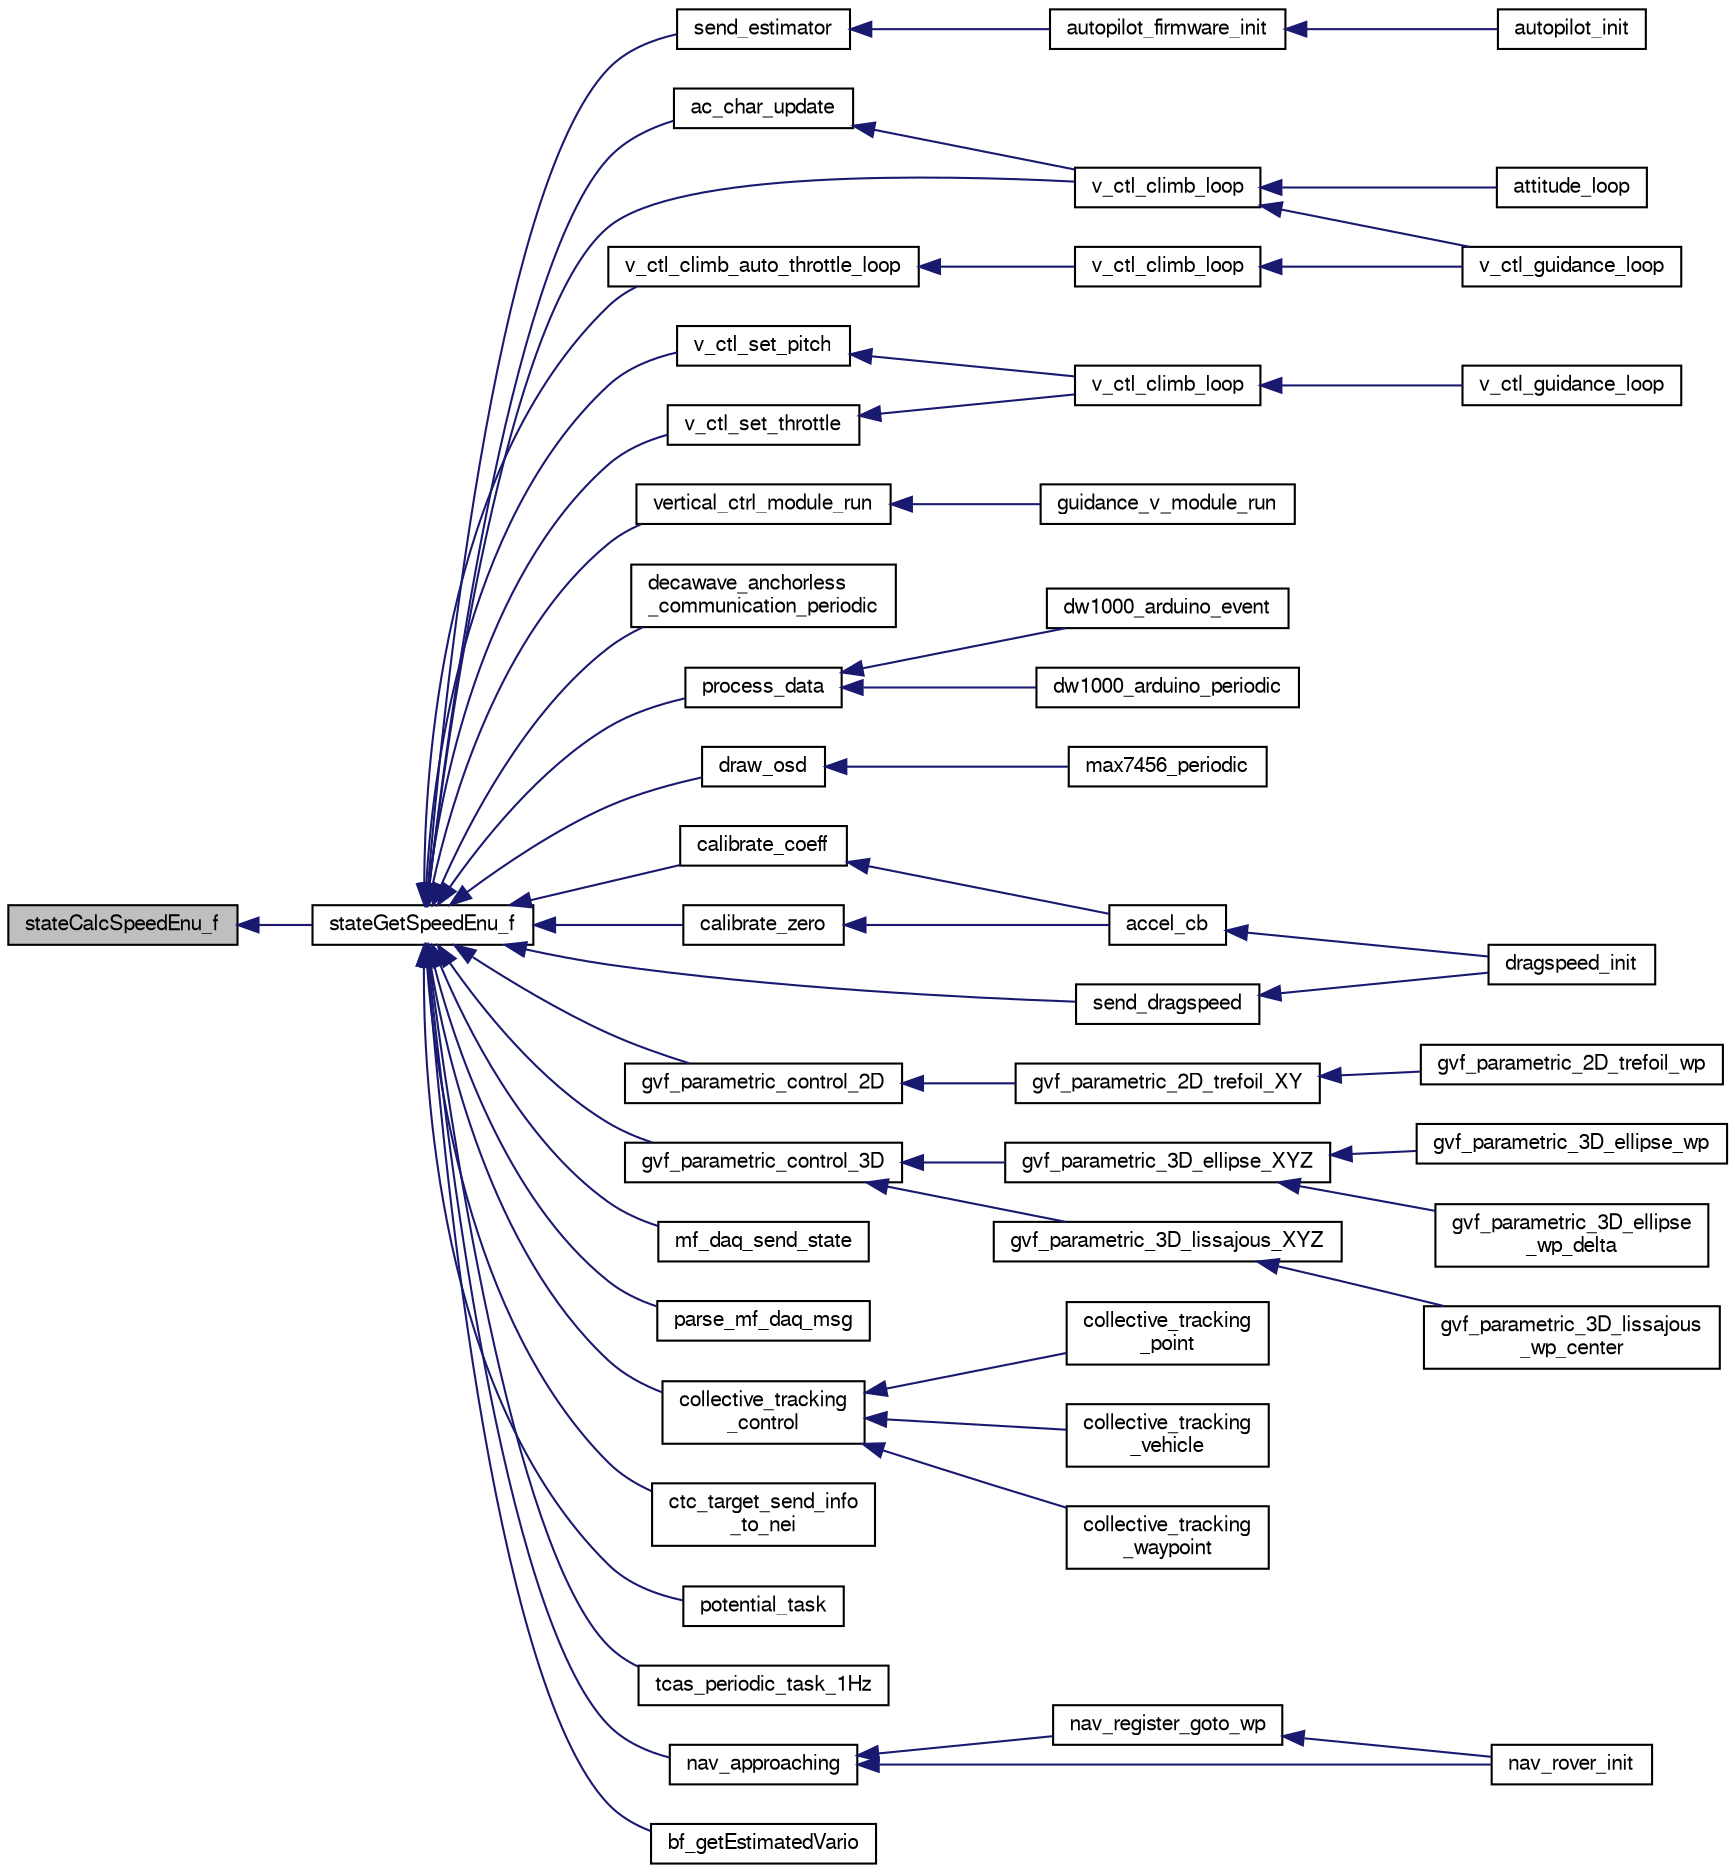 digraph "stateCalcSpeedEnu_f"
{
  edge [fontname="FreeSans",fontsize="10",labelfontname="FreeSans",labelfontsize="10"];
  node [fontname="FreeSans",fontsize="10",shape=record];
  rankdir="LR";
  Node1 [label="stateCalcSpeedEnu_f",height=0.2,width=0.4,color="black", fillcolor="grey75", style="filled", fontcolor="black"];
  Node1 -> Node2 [dir="back",color="midnightblue",fontsize="10",style="solid",fontname="FreeSans"];
  Node2 [label="stateGetSpeedEnu_f",height=0.2,width=0.4,color="black", fillcolor="white", style="filled",URL="$group__state__velocity.html#ga8e7f86fe83bd1b767f9c5016ed245822",tooltip="Get ground speed in local ENU coordinates (float). "];
  Node2 -> Node3 [dir="back",color="midnightblue",fontsize="10",style="solid",fontname="FreeSans"];
  Node3 [label="send_estimator",height=0.2,width=0.4,color="black", fillcolor="white", style="filled",URL="$fixedwing_2autopilot__firmware_8c.html#ae015b1759bb416ee56b7a3a403b12985"];
  Node3 -> Node4 [dir="back",color="midnightblue",fontsize="10",style="solid",fontname="FreeSans"];
  Node4 [label="autopilot_firmware_init",height=0.2,width=0.4,color="black", fillcolor="white", style="filled",URL="$rover_2autopilot__firmware_8h.html#a2bb31e995242a89c837b4eda1d08fe57",tooltip="Init function. "];
  Node4 -> Node5 [dir="back",color="midnightblue",fontsize="10",style="solid",fontname="FreeSans"];
  Node5 [label="autopilot_init",height=0.2,width=0.4,color="black", fillcolor="white", style="filled",URL="$autopilot_8h.html#a9d3557653abfc3d4c428724b249f6d5e",tooltip="Autopilot initialization function. "];
  Node2 -> Node6 [dir="back",color="midnightblue",fontsize="10",style="solid",fontname="FreeSans"];
  Node6 [label="ac_char_update",height=0.2,width=0.4,color="black", fillcolor="white", style="filled",URL="$energy__ctrl_8c.html#a1fca0891379c02432d10e73daef730d3"];
  Node6 -> Node7 [dir="back",color="midnightblue",fontsize="10",style="solid",fontname="FreeSans"];
  Node7 [label="v_ctl_climb_loop",height=0.2,width=0.4,color="black", fillcolor="white", style="filled",URL="$guidance__common_8h.html#a38f0bbceda8812281fc650c2c1aac6c8",tooltip="Auto-throttle inner loop. "];
  Node7 -> Node8 [dir="back",color="midnightblue",fontsize="10",style="solid",fontname="FreeSans"];
  Node8 [label="attitude_loop",height=0.2,width=0.4,color="black", fillcolor="white", style="filled",URL="$fixedwing_2autopilot__static_8h.html#a315546d9034361bbc6970b3792dc8b67"];
  Node7 -> Node9 [dir="back",color="midnightblue",fontsize="10",style="solid",fontname="FreeSans"];
  Node9 [label="v_ctl_guidance_loop",height=0.2,width=0.4,color="black", fillcolor="white", style="filled",URL="$fixedwing_2guidance_2guidance__v_8c.html#a7fe0d6e838155d9c38c8cf8a8413cf21",tooltip="General guidance logic This will call the proper control loops according to the sub-modes. "];
  Node2 -> Node7 [dir="back",color="midnightblue",fontsize="10",style="solid",fontname="FreeSans"];
  Node2 -> Node10 [dir="back",color="midnightblue",fontsize="10",style="solid",fontname="FreeSans"];
  Node10 [label="v_ctl_climb_auto_throttle_loop",height=0.2,width=0.4,color="black", fillcolor="white", style="filled",URL="$fixedwing_2guidance_2guidance__v_8c.html#ae1b6858ee2485b993f9f294027dbd032",tooltip="auto throttle inner loop "];
  Node10 -> Node11 [dir="back",color="midnightblue",fontsize="10",style="solid",fontname="FreeSans"];
  Node11 [label="v_ctl_climb_loop",height=0.2,width=0.4,color="black", fillcolor="white", style="filled",URL="$fixedwing_2guidance_2guidance__v_8c.html#a38f0bbceda8812281fc650c2c1aac6c8",tooltip="Auto-throttle inner loop. "];
  Node11 -> Node9 [dir="back",color="midnightblue",fontsize="10",style="solid",fontname="FreeSans"];
  Node2 -> Node12 [dir="back",color="midnightblue",fontsize="10",style="solid",fontname="FreeSans"];
  Node12 [label="v_ctl_set_pitch",height=0.2,width=0.4,color="black", fillcolor="white", style="filled",URL="$guidance__v__n_8c.html#a1e3fd0609be4d63ccd94d995a0db097a"];
  Node12 -> Node13 [dir="back",color="midnightblue",fontsize="10",style="solid",fontname="FreeSans"];
  Node13 [label="v_ctl_climb_loop",height=0.2,width=0.4,color="black", fillcolor="white", style="filled",URL="$guidance__v__n_8c.html#a38f0bbceda8812281fc650c2c1aac6c8",tooltip="Auto-throttle inner loop. "];
  Node13 -> Node14 [dir="back",color="midnightblue",fontsize="10",style="solid",fontname="FreeSans"];
  Node14 [label="v_ctl_guidance_loop",height=0.2,width=0.4,color="black", fillcolor="white", style="filled",URL="$guidance__v__n_8c.html#a7fe0d6e838155d9c38c8cf8a8413cf21",tooltip="General guidance logic This will call the proper control loops according to the sub-modes. "];
  Node2 -> Node15 [dir="back",color="midnightblue",fontsize="10",style="solid",fontname="FreeSans"];
  Node15 [label="v_ctl_set_throttle",height=0.2,width=0.4,color="black", fillcolor="white", style="filled",URL="$guidance__v__n_8c.html#a4fe67185d9a0b7efc737fdd778393285"];
  Node15 -> Node13 [dir="back",color="midnightblue",fontsize="10",style="solid",fontname="FreeSans"];
  Node2 -> Node16 [dir="back",color="midnightblue",fontsize="10",style="solid",fontname="FreeSans"];
  Node16 [label="vertical_ctrl_module_run",height=0.2,width=0.4,color="black", fillcolor="white", style="filled",URL="$optical__flow__landing_8c.html#a9628e4f2b9a046bb7ff80c208ab85daa",tooltip="Run the optical flow landing module. "];
  Node16 -> Node17 [dir="back",color="midnightblue",fontsize="10",style="solid",fontname="FreeSans"];
  Node17 [label="guidance_v_module_run",height=0.2,width=0.4,color="black", fillcolor="white", style="filled",URL="$optical__flow__landing_8c.html#a24ef9289dfa15084a7457a97ad7632c8"];
  Node2 -> Node18 [dir="back",color="midnightblue",fontsize="10",style="solid",fontname="FreeSans"];
  Node18 [label="decawave_anchorless\l_communication_periodic",height=0.2,width=0.4,color="black", fillcolor="white", style="filled",URL="$decawave__anchorless__communication_8h.html#a666f8ed1285e6941cc47eeef8857a2bd",tooltip="This function periodically sends state data over the serial (which is received by the arduino) ..."];
  Node2 -> Node19 [dir="back",color="midnightblue",fontsize="10",style="solid",fontname="FreeSans"];
  Node19 [label="process_data",height=0.2,width=0.4,color="black", fillcolor="white", style="filled",URL="$dw1000__arduino_8c.html#acac53dcc1b2e1d953c1642b3b15afe4c"];
  Node19 -> Node20 [dir="back",color="midnightblue",fontsize="10",style="solid",fontname="FreeSans"];
  Node20 [label="dw1000_arduino_event",height=0.2,width=0.4,color="black", fillcolor="white", style="filled",URL="$dw1000__arduino_8h.html#acd30e60aae354572abb40c0cc89eb6d3"];
  Node19 -> Node21 [dir="back",color="midnightblue",fontsize="10",style="solid",fontname="FreeSans"];
  Node21 [label="dw1000_arduino_periodic",height=0.2,width=0.4,color="black", fillcolor="white", style="filled",URL="$dw1000__arduino_8h.html#a37cdd8b01baa07937d73541c2a0da01e"];
  Node2 -> Node22 [dir="back",color="midnightblue",fontsize="10",style="solid",fontname="FreeSans"];
  Node22 [label="draw_osd",height=0.2,width=0.4,color="black", fillcolor="white", style="filled",URL="$max7456_8c.html#a079837dac11983fe67050e136b0080e4"];
  Node22 -> Node23 [dir="back",color="midnightblue",fontsize="10",style="solid",fontname="FreeSans"];
  Node23 [label="max7456_periodic",height=0.2,width=0.4,color="black", fillcolor="white", style="filled",URL="$max7456_8h.html#a1d6d4401863cba472802654472781050"];
  Node2 -> Node24 [dir="back",color="midnightblue",fontsize="10",style="solid",fontname="FreeSans"];
  Node24 [label="calibrate_coeff",height=0.2,width=0.4,color="black", fillcolor="white", style="filled",URL="$dragspeed_8c.html#abeaf6ff173980a45c9b5e36a1834b8dc",tooltip="Calibrate drag coefficient by comparing accelerometer measurements to INS velocities. "];
  Node24 -> Node25 [dir="back",color="midnightblue",fontsize="10",style="solid",fontname="FreeSans"];
  Node25 [label="accel_cb",height=0.2,width=0.4,color="black", fillcolor="white", style="filled",URL="$dragspeed_8c.html#aacd6b1869f263f90a6f1fbe777a87793"];
  Node25 -> Node26 [dir="back",color="midnightblue",fontsize="10",style="solid",fontname="FreeSans"];
  Node26 [label="dragspeed_init",height=0.2,width=0.4,color="black", fillcolor="white", style="filled",URL="$dragspeed_8h.html#a05d45f13ce0a7459512936aff9e9ad29"];
  Node2 -> Node27 [dir="back",color="midnightblue",fontsize="10",style="solid",fontname="FreeSans"];
  Node27 [label="calibrate_zero",height=0.2,width=0.4,color="black", fillcolor="white", style="filled",URL="$dragspeed_8c.html#a42b1bf05665b86938bd682bb1cb84ac7",tooltip="Calibrate zero velocity by measuring the accelerations while the drone hovers in-place. "];
  Node27 -> Node25 [dir="back",color="midnightblue",fontsize="10",style="solid",fontname="FreeSans"];
  Node2 -> Node28 [dir="back",color="midnightblue",fontsize="10",style="solid",fontname="FreeSans"];
  Node28 [label="send_dragspeed",height=0.2,width=0.4,color="black", fillcolor="white", style="filled",URL="$dragspeed_8c.html#a633022ff064733c702ae49155480d81e"];
  Node28 -> Node26 [dir="back",color="midnightblue",fontsize="10",style="solid",fontname="FreeSans"];
  Node2 -> Node29 [dir="back",color="midnightblue",fontsize="10",style="solid",fontname="FreeSans"];
  Node29 [label="gvf_parametric_control_2D",height=0.2,width=0.4,color="black", fillcolor="white", style="filled",URL="$gvf__parametric_8h.html#a0bf257db90fb490ee9a81e2b11bf4ff0"];
  Node29 -> Node30 [dir="back",color="midnightblue",fontsize="10",style="solid",fontname="FreeSans"];
  Node30 [label="gvf_parametric_2D_trefoil_XY",height=0.2,width=0.4,color="black", fillcolor="white", style="filled",URL="$gvf__parametric_8h.html#a6c8f08d6af72cdf0464bb4e5d045e468",tooltip="2D TRAJECTORIES "];
  Node30 -> Node31 [dir="back",color="midnightblue",fontsize="10",style="solid",fontname="FreeSans"];
  Node31 [label="gvf_parametric_2D_trefoil_wp",height=0.2,width=0.4,color="black", fillcolor="white", style="filled",URL="$gvf__parametric_8h.html#a6588257572edece7320c5bf24724e6c0"];
  Node2 -> Node32 [dir="back",color="midnightblue",fontsize="10",style="solid",fontname="FreeSans"];
  Node32 [label="gvf_parametric_control_3D",height=0.2,width=0.4,color="black", fillcolor="white", style="filled",URL="$gvf__parametric_8h.html#a03440442b6ccf59e11311446f386186e"];
  Node32 -> Node33 [dir="back",color="midnightblue",fontsize="10",style="solid",fontname="FreeSans"];
  Node33 [label="gvf_parametric_3D_ellipse_XYZ",height=0.2,width=0.4,color="black", fillcolor="white", style="filled",URL="$gvf__parametric_8h.html#a3ecdfd7486513cfba5c123d182dd2dde",tooltip="3D TRAJECTORIES "];
  Node33 -> Node34 [dir="back",color="midnightblue",fontsize="10",style="solid",fontname="FreeSans"];
  Node34 [label="gvf_parametric_3D_ellipse_wp",height=0.2,width=0.4,color="black", fillcolor="white", style="filled",URL="$gvf__parametric_8h.html#af24c780f81bd34eb0f06acdded52c7e0"];
  Node33 -> Node35 [dir="back",color="midnightblue",fontsize="10",style="solid",fontname="FreeSans"];
  Node35 [label="gvf_parametric_3D_ellipse\l_wp_delta",height=0.2,width=0.4,color="black", fillcolor="white", style="filled",URL="$gvf__parametric_8h.html#a9b703b59085a16acba13dc977f566358"];
  Node32 -> Node36 [dir="back",color="midnightblue",fontsize="10",style="solid",fontname="FreeSans"];
  Node36 [label="gvf_parametric_3D_lissajous_XYZ",height=0.2,width=0.4,color="black", fillcolor="white", style="filled",URL="$gvf__parametric_8h.html#a7746ba6a61f5a79b67c61fe1abca8fce"];
  Node36 -> Node37 [dir="back",color="midnightblue",fontsize="10",style="solid",fontname="FreeSans"];
  Node37 [label="gvf_parametric_3D_lissajous\l_wp_center",height=0.2,width=0.4,color="black", fillcolor="white", style="filled",URL="$gvf__parametric_8h.html#aa62b8ff08aed6094834c4a7f495ba3b5"];
  Node2 -> Node38 [dir="back",color="midnightblue",fontsize="10",style="solid",fontname="FreeSans"];
  Node38 [label="mf_daq_send_state",height=0.2,width=0.4,color="black", fillcolor="white", style="filled",URL="$meteo__france__DAQ_8h.html#a428cd9287f9e24f69dd92d696e0a053a"];
  Node2 -> Node39 [dir="back",color="midnightblue",fontsize="10",style="solid",fontname="FreeSans"];
  Node39 [label="parse_mf_daq_msg",height=0.2,width=0.4,color="black", fillcolor="white", style="filled",URL="$meteo__france__DAQ_8h.html#a5eac3ac3a7ca67f41b81350f2d0f7f0d"];
  Node2 -> Node40 [dir="back",color="midnightblue",fontsize="10",style="solid",fontname="FreeSans"];
  Node40 [label="collective_tracking\l_control",height=0.2,width=0.4,color="black", fillcolor="white", style="filled",URL="$ctc_8h.html#a03d5c465a0472d27b89a510004d97daa"];
  Node40 -> Node41 [dir="back",color="midnightblue",fontsize="10",style="solid",fontname="FreeSans"];
  Node41 [label="collective_tracking\l_point",height=0.2,width=0.4,color="black", fillcolor="white", style="filled",URL="$ctc_8h.html#af71daf9fe6be839881aea3db9e8ba838"];
  Node40 -> Node42 [dir="back",color="midnightblue",fontsize="10",style="solid",fontname="FreeSans"];
  Node42 [label="collective_tracking\l_vehicle",height=0.2,width=0.4,color="black", fillcolor="white", style="filled",URL="$ctc_8h.html#a41ca7da4e74a84c337b7713fddec8e72"];
  Node40 -> Node43 [dir="back",color="midnightblue",fontsize="10",style="solid",fontname="FreeSans"];
  Node43 [label="collective_tracking\l_waypoint",height=0.2,width=0.4,color="black", fillcolor="white", style="filled",URL="$ctc_8h.html#a451e8b5e8f347609d956627d23fd696c"];
  Node2 -> Node44 [dir="back",color="midnightblue",fontsize="10",style="solid",fontname="FreeSans"];
  Node44 [label="ctc_target_send_info\l_to_nei",height=0.2,width=0.4,color="black", fillcolor="white", style="filled",URL="$ctc__target_8h.html#a1bd09dfa4fe42657ce4e7719e3a1553b"];
  Node2 -> Node45 [dir="back",color="midnightblue",fontsize="10",style="solid",fontname="FreeSans"];
  Node45 [label="potential_task",height=0.2,width=0.4,color="black", fillcolor="white", style="filled",URL="$potential_8h.html#a2ecae8ed4b80ccfece655453a56db7cd"];
  Node2 -> Node46 [dir="back",color="midnightblue",fontsize="10",style="solid",fontname="FreeSans"];
  Node46 [label="tcas_periodic_task_1Hz",height=0.2,width=0.4,color="black", fillcolor="white", style="filled",URL="$tcas_8h.html#adb2f00821358ed6ad0f366e6a2422558"];
  Node2 -> Node47 [dir="back",color="midnightblue",fontsize="10",style="solid",fontname="FreeSans"];
  Node47 [label="nav_approaching",height=0.2,width=0.4,color="black", fillcolor="white", style="filled",URL="$nav__rover__base_8c.html#ac1382cbcc0f52b6f9e2387e53105be7d"];
  Node47 -> Node48 [dir="back",color="midnightblue",fontsize="10",style="solid",fontname="FreeSans"];
  Node48 [label="nav_register_goto_wp",height=0.2,width=0.4,color="black", fillcolor="white", style="filled",URL="$rover_2navigation_8h.html#a7254173fb2381632e0554d801cc59897",tooltip="Registering functions. "];
  Node48 -> Node49 [dir="back",color="midnightblue",fontsize="10",style="solid",fontname="FreeSans"];
  Node49 [label="nav_rover_init",height=0.2,width=0.4,color="black", fillcolor="white", style="filled",URL="$nav__rover__base_8h.html#a7dbbfec5c5db9defc4309d2a6cb092b4",tooltip="Init and register nav functions. "];
  Node47 -> Node49 [dir="back",color="midnightblue",fontsize="10",style="solid",fontname="FreeSans"];
  Node2 -> Node50 [dir="back",color="midnightblue",fontsize="10",style="solid",fontname="FreeSans"];
  Node50 [label="bf_getEstimatedVario",height=0.2,width=0.4,color="black", fillcolor="white", style="filled",URL="$cc2500__compat_8h.html#acd79985136a05b258fa9585116a23f3c"];
}
